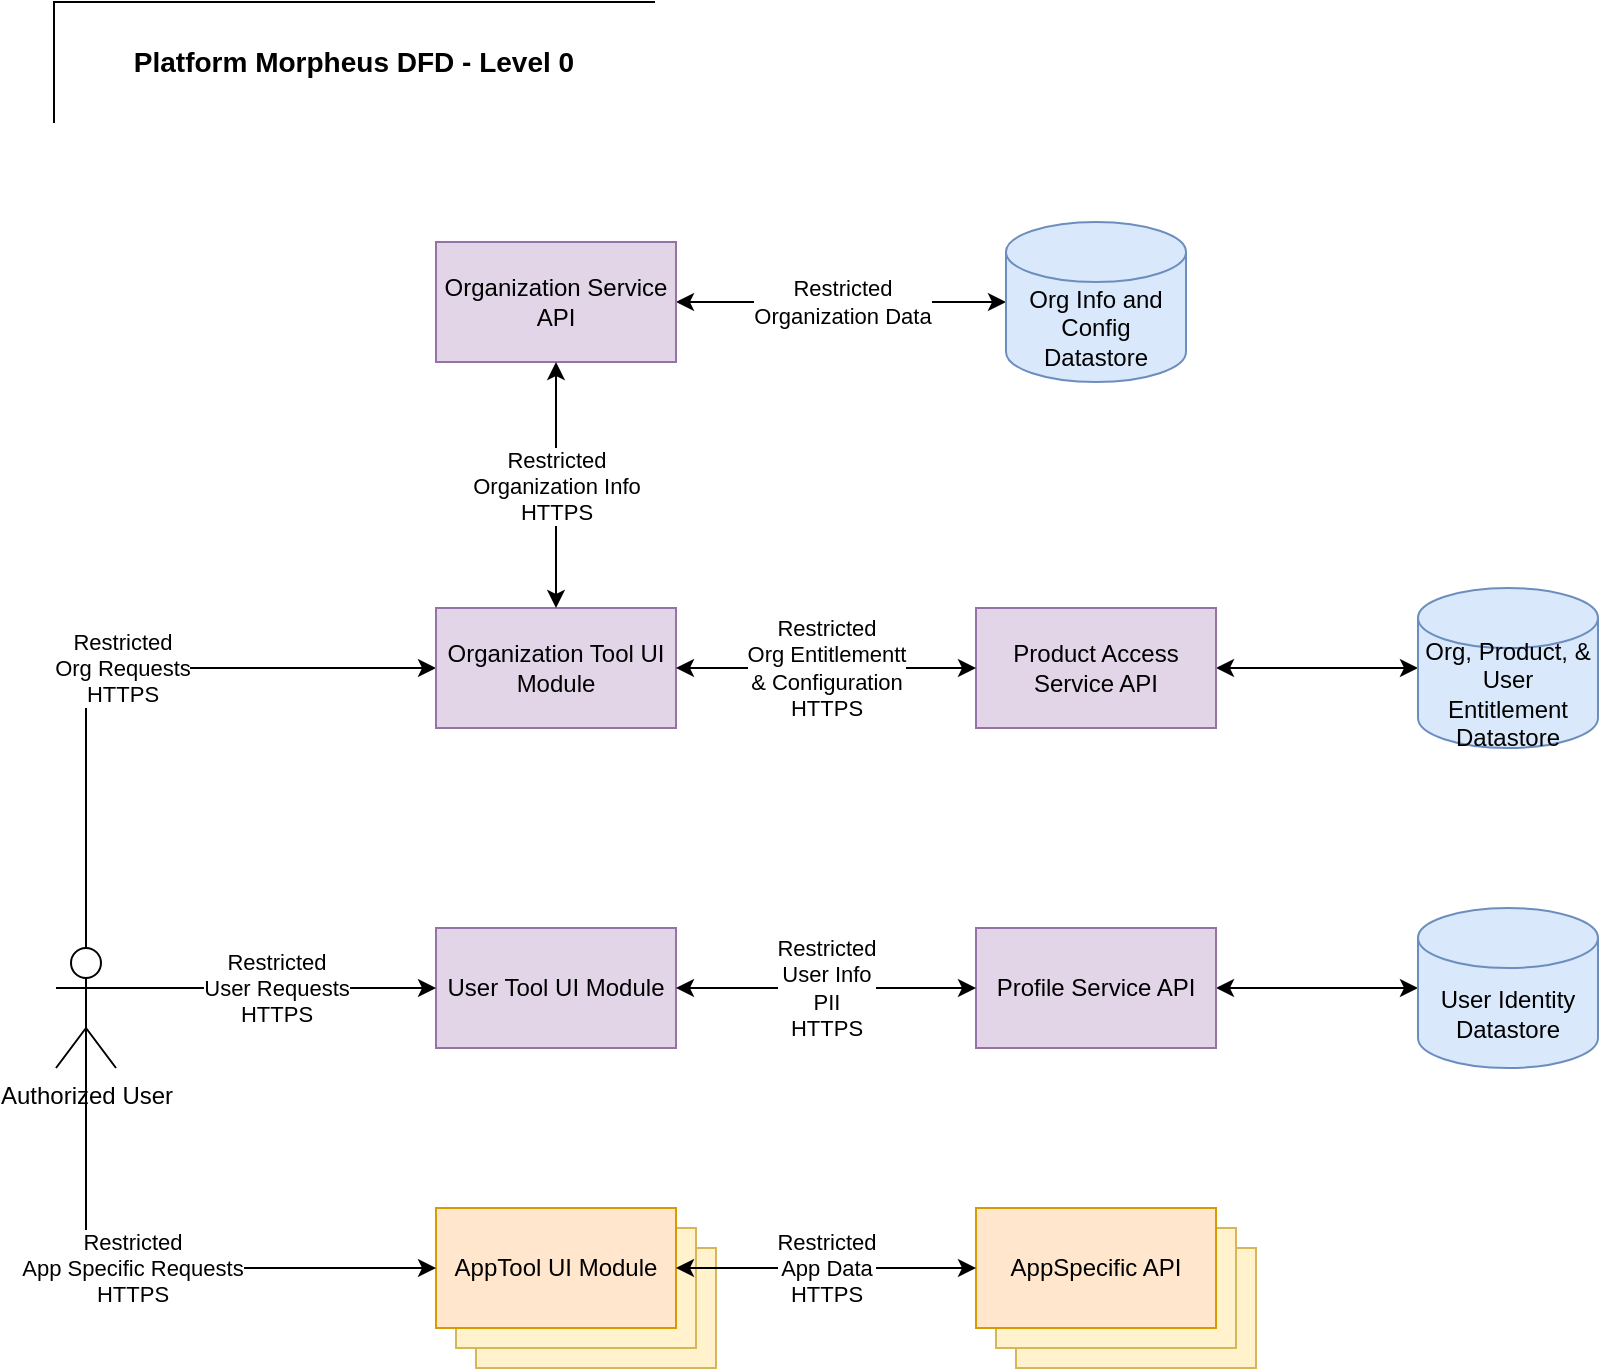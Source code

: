 <mxfile version="20.8.16" type="device"><diagram name="Page-1" id="g7S1QMbIfYLZPxOHycVF"><mxGraphModel dx="1356" dy="988" grid="1" gridSize="10" guides="1" tooltips="1" connect="1" arrows="1" fold="1" page="1" pageScale="1" pageWidth="850" pageHeight="1100" math="0" shadow="0"><root><mxCell id="0"/><mxCell id="1" parent="0"/><mxCell id="46DO7FdcM048oIOIinG9-8" value="AppTool UI Module" style="rounded=0;whiteSpace=wrap;html=1;fillColor=#fff2cc;strokeColor=#d6b656;" vertex="1" parent="1"><mxGeometry x="251" y="663" width="120" height="60" as="geometry"/></mxCell><mxCell id="-g8zrjvSW6ZdotV9t9QR-4" value="Authorized User" style="shape=umlActor;verticalLabelPosition=bottom;verticalAlign=top;html=1;outlineConnect=0;" parent="1" vertex="1"><mxGeometry x="41" y="513" width="30" height="60" as="geometry"/></mxCell><mxCell id="-g8zrjvSW6ZdotV9t9QR-13" value="&lt;b&gt;&lt;font style=&quot;font-size: 14px;&quot;&gt;Platform Morpheus DFD - Level 0&lt;/font&gt;&lt;/b&gt;" style="shape=partialRectangle;whiteSpace=wrap;html=1;bottom=0;right=0;fillColor=none;" parent="1" vertex="1"><mxGeometry x="40" y="40" width="300" height="60" as="geometry"/></mxCell><mxCell id="-g8zrjvSW6ZdotV9t9QR-40" value="Restricted&lt;br&gt;Org Requests&lt;br&gt;HTTPS" style="endArrow=classic;html=1;rounded=0;entryX=0;entryY=0.5;entryDx=0;entryDy=0;exitX=0.5;exitY=0;exitDx=0;exitDy=0;exitPerimeter=0;edgeStyle=orthogonalEdgeStyle;" parent="1" source="-g8zrjvSW6ZdotV9t9QR-4" target="46DO7FdcM048oIOIinG9-4" edge="1"><mxGeometry width="50" height="50" relative="1" as="geometry"><mxPoint x="101" y="533" as="sourcePoint"/><mxPoint x="191" y="463" as="targetPoint"/></mxGeometry></mxCell><mxCell id="46DO7FdcM048oIOIinG9-19" value="Restricted &lt;br&gt;Organization Data" style="edgeStyle=orthogonalEdgeStyle;rounded=0;orthogonalLoop=1;jettySize=auto;html=1;startArrow=classic;startFill=1;" edge="1" parent="1" source="46DO7FdcM048oIOIinG9-1" target="46DO7FdcM048oIOIinG9-9"><mxGeometry relative="1" as="geometry"/></mxCell><mxCell id="46DO7FdcM048oIOIinG9-1" value="Organization Service&lt;br&gt;API" style="rounded=0;whiteSpace=wrap;html=1;fillColor=#e1d5e7;strokeColor=#9673a6;" vertex="1" parent="1"><mxGeometry x="231" y="160" width="120" height="60" as="geometry"/></mxCell><mxCell id="46DO7FdcM048oIOIinG9-23" value="" style="edgeStyle=orthogonalEdgeStyle;rounded=0;orthogonalLoop=1;jettySize=auto;html=1;fontSize=14;startArrow=classic;startFill=1;" edge="1" parent="1" source="46DO7FdcM048oIOIinG9-2" target="46DO7FdcM048oIOIinG9-20"><mxGeometry relative="1" as="geometry"/></mxCell><mxCell id="46DO7FdcM048oIOIinG9-2" value="Product Access Service API" style="rounded=0;whiteSpace=wrap;html=1;fillColor=#e1d5e7;strokeColor=#9673a6;" vertex="1" parent="1"><mxGeometry x="501" y="343" width="120" height="60" as="geometry"/></mxCell><mxCell id="46DO7FdcM048oIOIinG9-22" value="" style="edgeStyle=orthogonalEdgeStyle;rounded=0;orthogonalLoop=1;jettySize=auto;html=1;fontSize=14;startArrow=classic;startFill=1;" edge="1" parent="1" source="46DO7FdcM048oIOIinG9-3" target="46DO7FdcM048oIOIinG9-21"><mxGeometry relative="1" as="geometry"/></mxCell><mxCell id="46DO7FdcM048oIOIinG9-3" value="Profile Service API" style="rounded=0;whiteSpace=wrap;html=1;fillColor=#e1d5e7;strokeColor=#9673a6;" vertex="1" parent="1"><mxGeometry x="501" y="503" width="120" height="60" as="geometry"/></mxCell><mxCell id="46DO7FdcM048oIOIinG9-4" value="Organization Tool UI Module" style="rounded=0;whiteSpace=wrap;html=1;fillColor=#e1d5e7;strokeColor=#9673a6;" vertex="1" parent="1"><mxGeometry x="231" y="343" width="120" height="60" as="geometry"/></mxCell><mxCell id="46DO7FdcM048oIOIinG9-5" value="User Tool UI Module" style="rounded=0;whiteSpace=wrap;html=1;fillColor=#e1d5e7;strokeColor=#9673a6;" vertex="1" parent="1"><mxGeometry x="231" y="503" width="120" height="60" as="geometry"/></mxCell><mxCell id="46DO7FdcM048oIOIinG9-7" value="AppTool UI Module" style="rounded=0;whiteSpace=wrap;html=1;fillColor=#fff2cc;strokeColor=#d6b656;" vertex="1" parent="1"><mxGeometry x="241" y="653" width="120" height="60" as="geometry"/></mxCell><mxCell id="46DO7FdcM048oIOIinG9-6" value="AppTool UI Module" style="rounded=0;whiteSpace=wrap;html=1;fillColor=#ffe6cc;strokeColor=#d79b00;" vertex="1" parent="1"><mxGeometry x="231" y="643" width="120" height="60" as="geometry"/></mxCell><mxCell id="46DO7FdcM048oIOIinG9-9" value="Org Info and Config&lt;br&gt;Datastore" style="shape=cylinder3;whiteSpace=wrap;html=1;boundedLbl=1;backgroundOutline=1;size=15;fillColor=#dae8fc;strokeColor=#6c8ebf;" vertex="1" parent="1"><mxGeometry x="516" y="150" width="90" height="80" as="geometry"/></mxCell><mxCell id="46DO7FdcM048oIOIinG9-10" value="Restricted&lt;br&gt;User Requests&lt;br&gt;HTTPS" style="endArrow=classic;html=1;rounded=0;entryX=0;entryY=0.5;entryDx=0;entryDy=0;exitX=1;exitY=0.333;exitDx=0;exitDy=0;exitPerimeter=0;edgeStyle=orthogonalEdgeStyle;" edge="1" parent="1" source="-g8zrjvSW6ZdotV9t9QR-4" target="46DO7FdcM048oIOIinG9-5"><mxGeometry width="50" height="50" relative="1" as="geometry"><mxPoint x="131" y="483" as="sourcePoint"/><mxPoint x="181" y="433" as="targetPoint"/></mxGeometry></mxCell><mxCell id="46DO7FdcM048oIOIinG9-11" value="Restricted&lt;br&gt;App Specific Requests&lt;br&gt;HTTPS" style="endArrow=classic;html=1;rounded=0;entryX=0;entryY=0.5;entryDx=0;entryDy=0;exitX=0.5;exitY=0.5;exitDx=0;exitDy=0;exitPerimeter=0;edgeStyle=orthogonalEdgeStyle;" edge="1" parent="1" source="-g8zrjvSW6ZdotV9t9QR-4" target="46DO7FdcM048oIOIinG9-6"><mxGeometry width="50" height="50" relative="1" as="geometry"><mxPoint x="41" y="463" as="sourcePoint"/><mxPoint x="241" y="543" as="targetPoint"/><Array as="points"><mxPoint x="56" y="673"/></Array></mxGeometry></mxCell><mxCell id="46DO7FdcM048oIOIinG9-12" value="AppTool UI Module" style="rounded=0;whiteSpace=wrap;html=1;fillColor=#fff2cc;strokeColor=#d6b656;" vertex="1" parent="1"><mxGeometry x="521" y="663" width="120" height="60" as="geometry"/></mxCell><mxCell id="46DO7FdcM048oIOIinG9-13" value="AppTool UI Module" style="rounded=0;whiteSpace=wrap;html=1;fillColor=#fff2cc;strokeColor=#d6b656;" vertex="1" parent="1"><mxGeometry x="511" y="653" width="120" height="60" as="geometry"/></mxCell><mxCell id="46DO7FdcM048oIOIinG9-14" value="AppSpecific API" style="rounded=0;whiteSpace=wrap;html=1;fillColor=#ffe6cc;strokeColor=#d79b00;" vertex="1" parent="1"><mxGeometry x="501" y="643" width="120" height="60" as="geometry"/></mxCell><mxCell id="46DO7FdcM048oIOIinG9-15" value="Restricted&lt;br&gt;Org Entitlementt &lt;br&gt;&amp;amp; Configuration&lt;br&gt;HTTPS" style="endArrow=classic;html=1;rounded=0;entryX=0;entryY=0.5;entryDx=0;entryDy=0;startArrow=classic;startFill=1;" edge="1" parent="1" source="46DO7FdcM048oIOIinG9-4" target="46DO7FdcM048oIOIinG9-2"><mxGeometry width="50" height="50" relative="1" as="geometry"><mxPoint x="401" y="463" as="sourcePoint"/><mxPoint x="451" y="413" as="targetPoint"/></mxGeometry></mxCell><mxCell id="46DO7FdcM048oIOIinG9-16" value="Restricted&lt;br&gt;User Info&lt;br&gt;PII&lt;br&gt;HTTPS" style="endArrow=classic;html=1;rounded=0;entryX=0;entryY=0.5;entryDx=0;entryDy=0;exitX=1;exitY=0.5;exitDx=0;exitDy=0;startArrow=classic;startFill=1;" edge="1" parent="1" source="46DO7FdcM048oIOIinG9-5" target="46DO7FdcM048oIOIinG9-3"><mxGeometry width="50" height="50" relative="1" as="geometry"><mxPoint x="421" y="533" as="sourcePoint"/><mxPoint x="471" y="483" as="targetPoint"/></mxGeometry></mxCell><mxCell id="46DO7FdcM048oIOIinG9-17" value="Restricted&lt;br&gt;App Data&lt;br&gt;HTTPS" style="endArrow=classic;html=1;rounded=0;entryX=0;entryY=0.5;entryDx=0;entryDy=0;exitX=1;exitY=0.5;exitDx=0;exitDy=0;startArrow=classic;startFill=1;" edge="1" parent="1" source="46DO7FdcM048oIOIinG9-6" target="46DO7FdcM048oIOIinG9-14"><mxGeometry width="50" height="50" relative="1" as="geometry"><mxPoint x="361" y="599" as="sourcePoint"/><mxPoint x="501" y="599" as="targetPoint"/></mxGeometry></mxCell><mxCell id="46DO7FdcM048oIOIinG9-18" value="Restricted&lt;br&gt;Organization Info&lt;br&gt;HTTPS" style="endArrow=classic;html=1;rounded=0;entryX=0.5;entryY=1;entryDx=0;entryDy=0;exitX=0.5;exitY=0;exitDx=0;exitDy=0;startArrow=classic;startFill=1;" edge="1" parent="1" source="46DO7FdcM048oIOIinG9-4" target="46DO7FdcM048oIOIinG9-1"><mxGeometry width="50" height="50" relative="1" as="geometry"><mxPoint x="371" y="510" as="sourcePoint"/><mxPoint x="511" y="510" as="targetPoint"/></mxGeometry></mxCell><mxCell id="46DO7FdcM048oIOIinG9-20" value="Org, Product, &amp;amp; User Entitlement&lt;br&gt;Datastore" style="shape=cylinder3;whiteSpace=wrap;html=1;boundedLbl=1;backgroundOutline=1;size=15;fillColor=#dae8fc;strokeColor=#6c8ebf;" vertex="1" parent="1"><mxGeometry x="722" y="333" width="90" height="80" as="geometry"/></mxCell><mxCell id="46DO7FdcM048oIOIinG9-21" value="User Identity&lt;br&gt;Datastore" style="shape=cylinder3;whiteSpace=wrap;html=1;boundedLbl=1;backgroundOutline=1;size=15;fillColor=#dae8fc;strokeColor=#6c8ebf;" vertex="1" parent="1"><mxGeometry x="722" y="493" width="90" height="80" as="geometry"/></mxCell></root></mxGraphModel></diagram></mxfile>